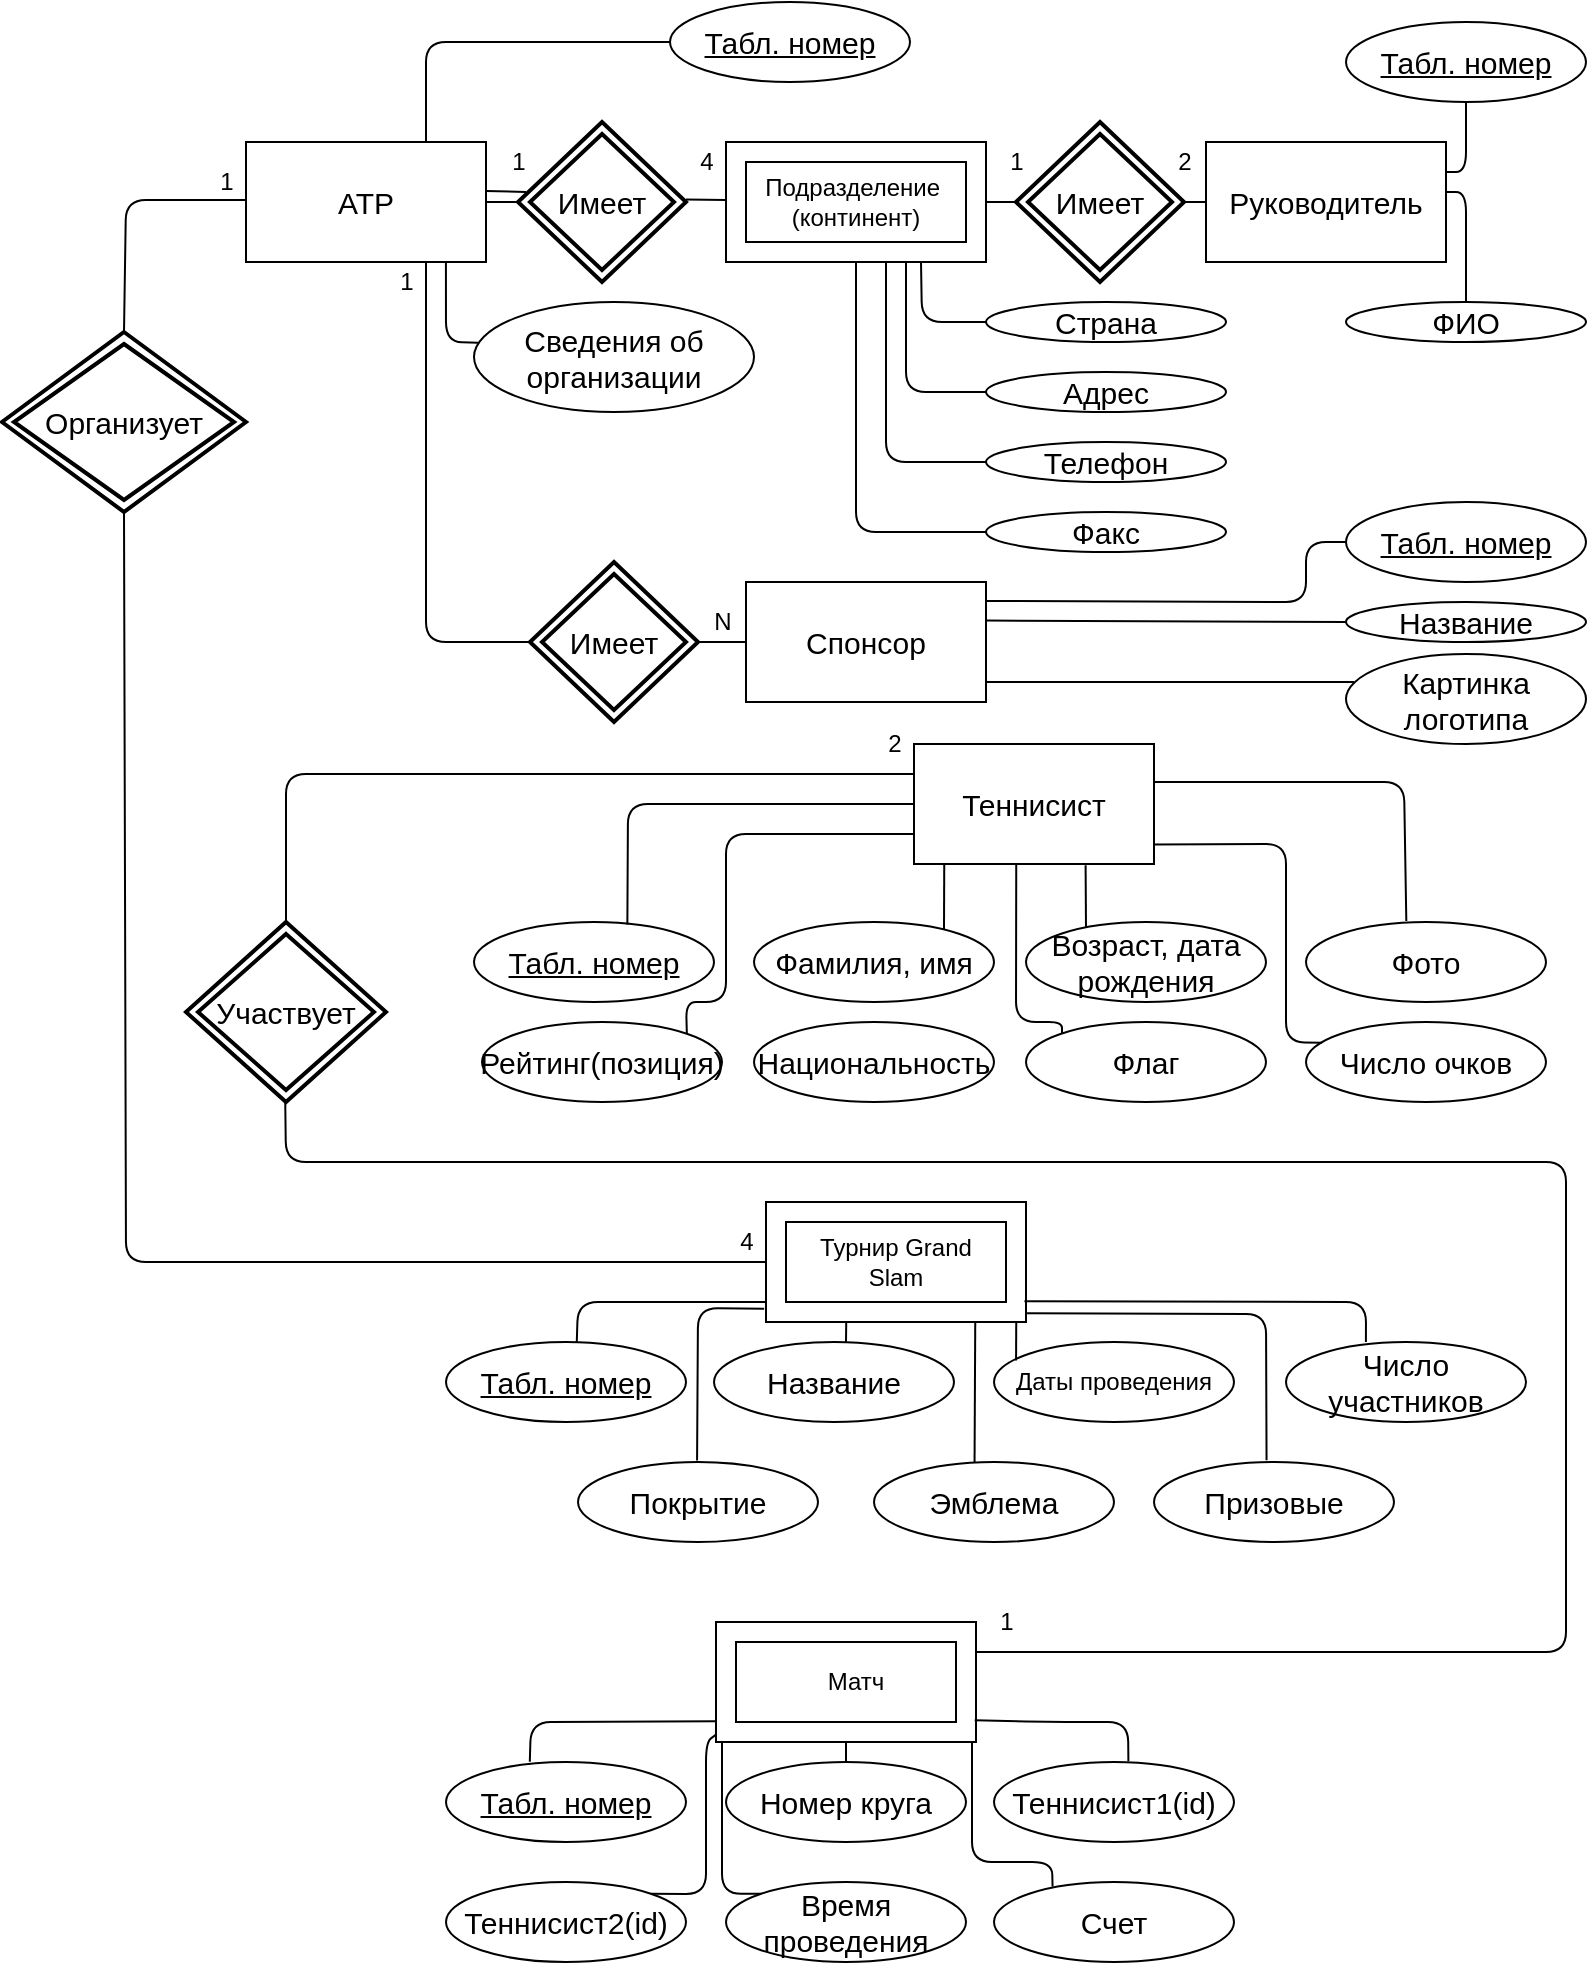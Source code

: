 <mxfile version="12.2.9" type="device" pages="1"><diagram id="1LBpC_O_FMMEeyuFZ_Hg" name="Page-1"><mxGraphModel dx="1224" dy="705" grid="1" gridSize="10" guides="1" tooltips="1" connect="1" arrows="1" fold="1" page="1" pageScale="1" pageWidth="827" pageHeight="1169" math="0" shadow="0"><root><mxCell id="0"/><mxCell id="1" parent="0"/><mxCell id="lArFiz60UNDzHIXNxULh-2" value="&lt;font style=&quot;font-size: 15px&quot;&gt;Организует&lt;/font&gt;" style="shape=rhombus;double=1;strokeWidth=2;fontSize=17;perimeter=rhombusPerimeter;whiteSpace=wrap;html=1;align=center;fontSize=14;" parent="1" vertex="1"><mxGeometry x="18" y="185" width="122" height="90" as="geometry"/></mxCell><mxCell id="lArFiz60UNDzHIXNxULh-5" value="&lt;font style=&quot;font-size: 15px&quot;&gt;&lt;u&gt;Табл. номер&lt;/u&gt;&lt;/font&gt;" style="ellipse;whiteSpace=wrap;html=1;" parent="1" vertex="1"><mxGeometry x="352" y="20" width="120" height="40" as="geometry"/></mxCell><mxCell id="lArFiz60UNDzHIXNxULh-6" value="&lt;font style=&quot;font-size: 15px&quot;&gt;Имеет&lt;/font&gt;" style="shape=rhombus;double=1;strokeWidth=2;fontSize=17;perimeter=rhombusPerimeter;whiteSpace=wrap;html=1;align=center;fontSize=14;" parent="1" vertex="1"><mxGeometry x="276" y="80" width="84" height="80" as="geometry"/></mxCell><mxCell id="lArFiz60UNDzHIXNxULh-7" value="" style="verticalLabelPosition=bottom;verticalAlign=top;html=1;shape=mxgraph.basic.frame;dx=10;" parent="1" vertex="1"><mxGeometry x="380" y="90" width="130" height="60" as="geometry"/></mxCell><mxCell id="lArFiz60UNDzHIXNxULh-8" value="&lt;font style=&quot;font-size: 15px&quot;&gt;ATP&lt;/font&gt;" style="rounded=0;whiteSpace=wrap;html=1;" parent="1" vertex="1"><mxGeometry x="140" y="90" width="120" height="60" as="geometry"/></mxCell><mxCell id="lArFiz60UNDzHIXNxULh-13" value="&lt;span style=&quot;white-space: nowrap&quot;&gt;Подразделение&amp;nbsp;&lt;/span&gt;&lt;br style=&quot;white-space: nowrap&quot;&gt;&lt;span style=&quot;white-space: nowrap&quot;&gt;(континент)&lt;/span&gt;" style="text;html=1;strokeColor=none;fillColor=none;align=center;verticalAlign=middle;whiteSpace=wrap;rounded=0;" parent="1" vertex="1"><mxGeometry x="406" y="110" width="78" height="20" as="geometry"/></mxCell><mxCell id="lArFiz60UNDzHIXNxULh-14" value="&lt;font style=&quot;font-size: 15px&quot;&gt;Имеет&lt;/font&gt;" style="shape=rhombus;double=1;strokeWidth=2;fontSize=17;perimeter=rhombusPerimeter;whiteSpace=wrap;html=1;align=center;fontSize=14;" parent="1" vertex="1"><mxGeometry x="525" y="80" width="84" height="80" as="geometry"/></mxCell><mxCell id="lArFiz60UNDzHIXNxULh-16" value="&lt;font style=&quot;font-size: 15px&quot;&gt;Руководитель&lt;/font&gt;" style="rounded=0;whiteSpace=wrap;html=1;" parent="1" vertex="1"><mxGeometry x="620" y="90" width="120" height="60" as="geometry"/></mxCell><mxCell id="lArFiz60UNDzHIXNxULh-17" value="&lt;font style=&quot;font-size: 15px&quot;&gt;&lt;u&gt;Табл. номер&lt;/u&gt;&lt;/font&gt;" style="ellipse;whiteSpace=wrap;html=1;" parent="1" vertex="1"><mxGeometry x="690" y="30" width="120" height="40" as="geometry"/></mxCell><mxCell id="lArFiz60UNDzHIXNxULh-18" value="&lt;span style=&quot;font-size: 15px&quot;&gt;ФИО&lt;/span&gt;" style="ellipse;whiteSpace=wrap;html=1;" parent="1" vertex="1"><mxGeometry x="690" y="170" width="120" height="20" as="geometry"/></mxCell><mxCell id="lArFiz60UNDzHIXNxULh-19" value="&lt;span style=&quot;font-size: 15px&quot;&gt;Страна&lt;/span&gt;" style="ellipse;whiteSpace=wrap;html=1;" parent="1" vertex="1"><mxGeometry x="510" y="170" width="120" height="20" as="geometry"/></mxCell><mxCell id="lArFiz60UNDzHIXNxULh-20" value="&lt;span style=&quot;font-size: 15px&quot;&gt;Адрес&lt;/span&gt;" style="ellipse;whiteSpace=wrap;html=1;" parent="1" vertex="1"><mxGeometry x="510" y="205" width="120" height="20" as="geometry"/></mxCell><mxCell id="lArFiz60UNDzHIXNxULh-21" value="&lt;span style=&quot;font-size: 15px&quot;&gt;Телефон&lt;/span&gt;" style="ellipse;whiteSpace=wrap;html=1;" parent="1" vertex="1"><mxGeometry x="510" y="240" width="120" height="20" as="geometry"/></mxCell><mxCell id="lArFiz60UNDzHIXNxULh-22" value="&lt;span style=&quot;font-size: 15px&quot;&gt;Факс&lt;/span&gt;" style="ellipse;whiteSpace=wrap;html=1;" parent="1" vertex="1"><mxGeometry x="510" y="275" width="120" height="20" as="geometry"/></mxCell><mxCell id="lArFiz60UNDzHIXNxULh-24" value="&lt;span style=&quot;font-size: 15px&quot;&gt;Сведения об организации&lt;/span&gt;" style="ellipse;whiteSpace=wrap;html=1;" parent="1" vertex="1"><mxGeometry x="254" y="170" width="140" height="55" as="geometry"/></mxCell><mxCell id="lArFiz60UNDzHIXNxULh-25" value="&lt;font style=&quot;font-size: 15px&quot;&gt;Имеет&lt;/font&gt;" style="shape=rhombus;double=1;strokeWidth=2;fontSize=17;perimeter=rhombusPerimeter;whiteSpace=wrap;html=1;align=center;fontSize=14;" parent="1" vertex="1"><mxGeometry x="282" y="300" width="84" height="80" as="geometry"/></mxCell><mxCell id="lArFiz60UNDzHIXNxULh-26" value="&lt;font style=&quot;font-size: 15px&quot;&gt;Спонсор&lt;/font&gt;" style="rounded=0;whiteSpace=wrap;html=1;" parent="1" vertex="1"><mxGeometry x="390" y="310" width="120" height="60" as="geometry"/></mxCell><mxCell id="lArFiz60UNDzHIXNxULh-27" value="&lt;font style=&quot;font-size: 15px&quot;&gt;&lt;u&gt;Табл. номер&lt;/u&gt;&lt;/font&gt;" style="ellipse;whiteSpace=wrap;html=1;" parent="1" vertex="1"><mxGeometry x="690" y="270" width="120" height="40" as="geometry"/></mxCell><mxCell id="lArFiz60UNDzHIXNxULh-28" value="&lt;span style=&quot;font-size: 15px&quot;&gt;Название&lt;/span&gt;" style="ellipse;whiteSpace=wrap;html=1;" parent="1" vertex="1"><mxGeometry x="690" y="320" width="120" height="20" as="geometry"/></mxCell><mxCell id="lArFiz60UNDzHIXNxULh-29" value="&lt;span style=&quot;font-size: 15px&quot;&gt;Картинка логотипа&lt;/span&gt;" style="ellipse;whiteSpace=wrap;html=1;" parent="1" vertex="1"><mxGeometry x="690" y="346" width="120" height="45" as="geometry"/></mxCell><mxCell id="lArFiz60UNDzHIXNxULh-30" value="" style="endArrow=none;html=1;exitX=1;exitY=0.5;exitDx=0;exitDy=0;entryX=0;entryY=0.5;entryDx=0;entryDy=0;" parent="1" source="lArFiz60UNDzHIXNxULh-8" target="lArFiz60UNDzHIXNxULh-6" edge="1"><mxGeometry width="50" height="50" relative="1" as="geometry"><mxPoint x="150" y="218.8" as="sourcePoint"/><mxPoint x="272.24" y="371.3" as="targetPoint"/></mxGeometry></mxCell><mxCell id="lArFiz60UNDzHIXNxULh-31" value="" style="endArrow=none;html=1;" parent="1" edge="1"><mxGeometry width="50" height="50" relative="1" as="geometry"><mxPoint x="260" y="114.5" as="sourcePoint"/><mxPoint x="280" y="115" as="targetPoint"/></mxGeometry></mxCell><mxCell id="lArFiz60UNDzHIXNxULh-32" value="" style="endArrow=none;html=1;exitX=1;exitY=0.905;exitDx=0;exitDy=0;exitPerimeter=0;" parent="1" edge="1"><mxGeometry width="50" height="50" relative="1" as="geometry"><mxPoint x="360" y="118.8" as="sourcePoint"/><mxPoint x="380" y="119" as="targetPoint"/></mxGeometry></mxCell><mxCell id="lArFiz60UNDzHIXNxULh-36" value="" style="endArrow=none;html=1;exitX=1;exitY=0.5;exitDx=0;exitDy=0;exitPerimeter=0;entryX=0;entryY=0.5;entryDx=0;entryDy=0;" parent="1" source="lArFiz60UNDzHIXNxULh-7" target="lArFiz60UNDzHIXNxULh-14" edge="1"><mxGeometry width="50" height="50" relative="1" as="geometry"><mxPoint x="400" y="158.8" as="sourcePoint"/><mxPoint x="420" y="159" as="targetPoint"/></mxGeometry></mxCell><mxCell id="lArFiz60UNDzHIXNxULh-37" value="" style="endArrow=none;html=1;exitX=1;exitY=0.5;exitDx=0;exitDy=0;entryX=0;entryY=0.5;entryDx=0;entryDy=0;" parent="1" source="lArFiz60UNDzHIXNxULh-14" target="lArFiz60UNDzHIXNxULh-16" edge="1"><mxGeometry width="50" height="50" relative="1" as="geometry"><mxPoint x="410" y="168.8" as="sourcePoint"/><mxPoint x="430" y="169" as="targetPoint"/></mxGeometry></mxCell><mxCell id="lArFiz60UNDzHIXNxULh-38" value="" style="endArrow=none;html=1;entryX=0.5;entryY=1;entryDx=0;entryDy=0;exitX=1;exitY=0.25;exitDx=0;exitDy=0;" parent="1" source="lArFiz60UNDzHIXNxULh-16" target="lArFiz60UNDzHIXNxULh-17" edge="1"><mxGeometry width="50" height="50" relative="1" as="geometry"><mxPoint x="748" y="100" as="sourcePoint"/><mxPoint x="710" y="80" as="targetPoint"/><Array as="points"><mxPoint x="750" y="105"/></Array></mxGeometry></mxCell><mxCell id="lArFiz60UNDzHIXNxULh-41" value="" style="endArrow=none;html=1;entryX=0.5;entryY=0;entryDx=0;entryDy=0;exitX=1;exitY=0.25;exitDx=0;exitDy=0;" parent="1" target="lArFiz60UNDzHIXNxULh-18" edge="1"><mxGeometry width="50" height="50" relative="1" as="geometry"><mxPoint x="740" y="115" as="sourcePoint"/><mxPoint x="750" y="80" as="targetPoint"/><Array as="points"><mxPoint x="750" y="115"/></Array></mxGeometry></mxCell><mxCell id="lArFiz60UNDzHIXNxULh-42" value="" style="endArrow=none;html=1;exitX=0;exitY=0;exitDx=97.5;exitDy=60;entryX=0;entryY=0.5;entryDx=0;entryDy=0;exitPerimeter=0;" parent="1" source="lArFiz60UNDzHIXNxULh-7" target="lArFiz60UNDzHIXNxULh-19" edge="1"><mxGeometry width="50" height="50" relative="1" as="geometry"><mxPoint x="619" y="130" as="sourcePoint"/><mxPoint x="630" y="130" as="targetPoint"/><Array as="points"><mxPoint x="478" y="180"/></Array></mxGeometry></mxCell><mxCell id="lArFiz60UNDzHIXNxULh-43" value="" style="endArrow=none;html=1;entryX=0;entryY=0.5;entryDx=0;entryDy=0;" parent="1" target="lArFiz60UNDzHIXNxULh-20" edge="1"><mxGeometry width="50" height="50" relative="1" as="geometry"><mxPoint x="470" y="150" as="sourcePoint"/><mxPoint x="520" y="190" as="targetPoint"/><Array as="points"><mxPoint x="470" y="215"/></Array></mxGeometry></mxCell><mxCell id="lArFiz60UNDzHIXNxULh-44" value="" style="endArrow=none;html=1;entryX=0;entryY=0.5;entryDx=0;entryDy=0;" parent="1" target="lArFiz60UNDzHIXNxULh-21" edge="1"><mxGeometry width="50" height="50" relative="1" as="geometry"><mxPoint x="460" y="150" as="sourcePoint"/><mxPoint x="500.0" y="215" as="targetPoint"/><Array as="points"><mxPoint x="460" y="250"/></Array></mxGeometry></mxCell><mxCell id="lArFiz60UNDzHIXNxULh-45" value="" style="endArrow=none;html=1;entryX=0;entryY=0.5;entryDx=0;entryDy=0;exitX=0.5;exitY=1;exitDx=0;exitDy=0;exitPerimeter=0;" parent="1" source="lArFiz60UNDzHIXNxULh-7" target="lArFiz60UNDzHIXNxULh-22" edge="1"><mxGeometry width="50" height="50" relative="1" as="geometry"><mxPoint x="434" y="150" as="sourcePoint"/><mxPoint x="484.0" y="250" as="targetPoint"/><Array as="points"><mxPoint x="445" y="285"/></Array></mxGeometry></mxCell><mxCell id="lArFiz60UNDzHIXNxULh-46" value="" style="endArrow=none;html=1;entryX=0.014;entryY=0.37;entryDx=0;entryDy=0;entryPerimeter=0;exitX=0.833;exitY=1;exitDx=0;exitDy=0;exitPerimeter=0;" parent="1" source="lArFiz60UNDzHIXNxULh-8" target="lArFiz60UNDzHIXNxULh-24" edge="1"><mxGeometry width="50" height="50" relative="1" as="geometry"><mxPoint x="250" y="160" as="sourcePoint"/><mxPoint x="259" y="190" as="targetPoint"/><Array as="points"><mxPoint x="240" y="190"/></Array></mxGeometry></mxCell><mxCell id="lArFiz60UNDzHIXNxULh-48" value="" style="endArrow=none;html=1;exitX=0.75;exitY=1;exitDx=0;exitDy=0;entryX=0;entryY=0.5;entryDx=0;entryDy=0;" parent="1" source="lArFiz60UNDzHIXNxULh-8" target="lArFiz60UNDzHIXNxULh-25" edge="1"><mxGeometry width="50" height="50" relative="1" as="geometry"><mxPoint x="370.0" y="128.8" as="sourcePoint"/><mxPoint x="390.0" y="129" as="targetPoint"/><Array as="points"><mxPoint x="230" y="340"/></Array></mxGeometry></mxCell><mxCell id="lArFiz60UNDzHIXNxULh-49" value="" style="endArrow=none;html=1;entryX=0;entryY=0.5;entryDx=0;entryDy=0;exitX=1;exitY=0.5;exitDx=0;exitDy=0;" parent="1" source="lArFiz60UNDzHIXNxULh-25" target="lArFiz60UNDzHIXNxULh-26" edge="1"><mxGeometry width="50" height="50" relative="1" as="geometry"><mxPoint x="342" y="285" as="sourcePoint"/><mxPoint x="352" y="250" as="targetPoint"/><Array as="points"><mxPoint x="380" y="340"/></Array></mxGeometry></mxCell><mxCell id="lArFiz60UNDzHIXNxULh-50" value="" style="endArrow=none;html=1;exitX=1;exitY=0.5;exitDx=0;exitDy=0;entryX=0;entryY=0.5;entryDx=0;entryDy=0;" parent="1" target="lArFiz60UNDzHIXNxULh-27" edge="1"><mxGeometry width="50" height="50" relative="1" as="geometry"><mxPoint x="510" y="319.5" as="sourcePoint"/><mxPoint x="521" y="319.5" as="targetPoint"/><Array as="points"><mxPoint x="670" y="320"/><mxPoint x="670" y="290"/></Array></mxGeometry></mxCell><mxCell id="lArFiz60UNDzHIXNxULh-51" value="" style="endArrow=none;html=1;exitX=1;exitY=0.905;exitDx=0;exitDy=0;exitPerimeter=0;entryX=0;entryY=0.5;entryDx=0;entryDy=0;" parent="1" target="lArFiz60UNDzHIXNxULh-28" edge="1"><mxGeometry width="50" height="50" relative="1" as="geometry"><mxPoint x="510" y="329.3" as="sourcePoint"/><mxPoint x="530" y="329.5" as="targetPoint"/></mxGeometry></mxCell><mxCell id="lArFiz60UNDzHIXNxULh-52" value="" style="endArrow=none;html=1;" parent="1" edge="1"><mxGeometry width="50" height="50" relative="1" as="geometry"><mxPoint x="510" y="360" as="sourcePoint"/><mxPoint x="694" y="360" as="targetPoint"/><Array as="points"/></mxGeometry></mxCell><mxCell id="lArFiz60UNDzHIXNxULh-53" value="" style="endArrow=none;html=1;entryX=0;entryY=0.5;entryDx=0;entryDy=0;exitX=0.75;exitY=0;exitDx=0;exitDy=0;" parent="1" source="lArFiz60UNDzHIXNxULh-8" target="lArFiz60UNDzHIXNxULh-5" edge="1"><mxGeometry width="50" height="50" relative="1" as="geometry"><mxPoint x="230" y="40" as="sourcePoint"/><mxPoint x="390" y="129" as="targetPoint"/><Array as="points"><mxPoint x="230" y="40"/></Array></mxGeometry></mxCell><mxCell id="lArFiz60UNDzHIXNxULh-55" value="&lt;font style=&quot;font-size: 15px&quot;&gt;Теннисист&lt;/font&gt;" style="rounded=0;whiteSpace=wrap;html=1;" parent="1" vertex="1"><mxGeometry x="474" y="391" width="120" height="60" as="geometry"/></mxCell><mxCell id="lArFiz60UNDzHIXNxULh-56" value="&lt;font style=&quot;font-size: 15px&quot;&gt;&lt;u&gt;Табл. номер&lt;/u&gt;&lt;/font&gt;" style="ellipse;whiteSpace=wrap;html=1;" parent="1" vertex="1"><mxGeometry x="254" y="480" width="120" height="40" as="geometry"/></mxCell><mxCell id="lArFiz60UNDzHIXNxULh-60" value="&lt;span style=&quot;font-size: 15px&quot;&gt;Рейтинг(позиция)&lt;/span&gt;" style="ellipse;whiteSpace=wrap;html=1;" parent="1" vertex="1"><mxGeometry x="258" y="530" width="120" height="40" as="geometry"/></mxCell><mxCell id="lArFiz60UNDzHIXNxULh-61" value="&lt;span style=&quot;font-size: 15px&quot;&gt;Национальность&lt;/span&gt;" style="ellipse;whiteSpace=wrap;html=1;" parent="1" vertex="1"><mxGeometry x="394" y="530" width="120" height="40" as="geometry"/></mxCell><mxCell id="lArFiz60UNDzHIXNxULh-62" value="&lt;span style=&quot;font-size: 15px&quot;&gt;Флаг&lt;/span&gt;" style="ellipse;whiteSpace=wrap;html=1;" parent="1" vertex="1"><mxGeometry x="530" y="530" width="120" height="40" as="geometry"/></mxCell><mxCell id="lArFiz60UNDzHIXNxULh-63" value="&lt;span style=&quot;font-size: 15px&quot;&gt;Число очков&lt;/span&gt;" style="ellipse;whiteSpace=wrap;html=1;" parent="1" vertex="1"><mxGeometry x="670" y="530" width="120" height="40" as="geometry"/></mxCell><mxCell id="lArFiz60UNDzHIXNxULh-64" value="&lt;span style=&quot;font-size: 15px&quot;&gt;Фамилия, имя&lt;/span&gt;" style="ellipse;whiteSpace=wrap;html=1;" parent="1" vertex="1"><mxGeometry x="394" y="480" width="120" height="40" as="geometry"/></mxCell><mxCell id="lArFiz60UNDzHIXNxULh-65" value="&lt;span style=&quot;font-size: 15px&quot;&gt;Возраст, дата рождения&lt;/span&gt;" style="ellipse;whiteSpace=wrap;html=1;" parent="1" vertex="1"><mxGeometry x="530" y="480" width="120" height="40" as="geometry"/></mxCell><mxCell id="lArFiz60UNDzHIXNxULh-66" value="&lt;span style=&quot;font-size: 15px&quot;&gt;Фото&lt;/span&gt;" style="ellipse;whiteSpace=wrap;html=1;" parent="1" vertex="1"><mxGeometry x="670" y="480" width="120" height="40" as="geometry"/></mxCell><mxCell id="lArFiz60UNDzHIXNxULh-68" value="" style="endArrow=none;html=1;exitX=0;exitY=0.5;exitDx=0;exitDy=0;entryX=0.639;entryY=0.031;entryDx=0;entryDy=0;entryPerimeter=0;" parent="1" source="lArFiz60UNDzHIXNxULh-55" target="lArFiz60UNDzHIXNxULh-56" edge="1"><mxGeometry width="50" height="50" relative="1" as="geometry"><mxPoint x="450" y="390" as="sourcePoint"/><mxPoint x="400" y="350" as="targetPoint"/><Array as="points"><mxPoint x="331" y="421"/></Array></mxGeometry></mxCell><mxCell id="lArFiz60UNDzHIXNxULh-69" value="" style="endArrow=none;html=1;entryX=1;entryY=0;entryDx=0;entryDy=0;exitX=0;exitY=0.75;exitDx=0;exitDy=0;" parent="1" source="lArFiz60UNDzHIXNxULh-55" target="lArFiz60UNDzHIXNxULh-60" edge="1"><mxGeometry width="50" height="50" relative="1" as="geometry"><mxPoint x="460" y="420" as="sourcePoint"/><mxPoint x="360" y="529" as="targetPoint"/><Array as="points"><mxPoint x="380" y="436"/><mxPoint x="380" y="520"/><mxPoint x="360" y="520"/></Array></mxGeometry></mxCell><mxCell id="lArFiz60UNDzHIXNxULh-70" value="" style="endArrow=none;html=1;exitX=0.126;exitY=1.009;exitDx=0;exitDy=0;exitPerimeter=0;" parent="1" source="lArFiz60UNDzHIXNxULh-55" edge="1"><mxGeometry width="50" height="50" relative="1" as="geometry"><mxPoint x="510" y="460" as="sourcePoint"/><mxPoint x="489" y="484" as="targetPoint"/><Array as="points"/></mxGeometry></mxCell><mxCell id="lArFiz60UNDzHIXNxULh-71" value="" style="endArrow=none;html=1;exitX=0.715;exitY=1.01;exitDx=0;exitDy=0;exitPerimeter=0;" parent="1" source="lArFiz60UNDzHIXNxULh-55" edge="1"><mxGeometry width="50" height="50" relative="1" as="geometry"><mxPoint x="530" y="470" as="sourcePoint"/><mxPoint x="560" y="482.5" as="targetPoint"/><Array as="points"/></mxGeometry></mxCell><mxCell id="lArFiz60UNDzHIXNxULh-72" value="" style="endArrow=none;html=1;exitX=0.997;exitY=0.317;exitDx=0;exitDy=0;exitPerimeter=0;entryX=0.418;entryY=-0.012;entryDx=0;entryDy=0;entryPerimeter=0;" parent="1" source="lArFiz60UNDzHIXNxULh-55" target="lArFiz60UNDzHIXNxULh-66" edge="1"><mxGeometry width="50" height="50" relative="1" as="geometry"><mxPoint x="608.8" y="411.1" as="sourcePoint"/><mxPoint x="760" y="460" as="targetPoint"/><Array as="points"><mxPoint x="719" y="410"/></Array></mxGeometry></mxCell><mxCell id="lArFiz60UNDzHIXNxULh-73" value="" style="endArrow=none;html=1;exitX=0.126;exitY=1.009;exitDx=0;exitDy=0;exitPerimeter=0;" parent="1" edge="1"><mxGeometry width="50" height="50" relative="1" as="geometry"><mxPoint x="525.12" y="451.04" as="sourcePoint"/><mxPoint x="548" y="536" as="targetPoint"/><Array as="points"><mxPoint x="525" y="530"/><mxPoint x="548" y="530"/></Array></mxGeometry></mxCell><mxCell id="lArFiz60UNDzHIXNxULh-74" value="" style="endArrow=none;html=1;exitX=0.997;exitY=0.837;exitDx=0;exitDy=0;exitPerimeter=0;entryX=0.067;entryY=0.26;entryDx=0;entryDy=0;entryPerimeter=0;" parent="1" source="lArFiz60UNDzHIXNxULh-55" target="lArFiz60UNDzHIXNxULh-63" edge="1"><mxGeometry width="50" height="50" relative="1" as="geometry"><mxPoint x="609.8" y="435.6" as="sourcePoint"/><mxPoint x="610" y="466.5" as="targetPoint"/><Array as="points"><mxPoint x="660" y="441"/><mxPoint x="660" y="540"/></Array></mxGeometry></mxCell><mxCell id="lArFiz60UNDzHIXNxULh-75" value="" style="endArrow=none;html=1;entryX=0;entryY=0.5;entryDx=0;entryDy=0;exitX=0.5;exitY=0;exitDx=0;exitDy=0;" parent="1" source="lArFiz60UNDzHIXNxULh-2" edge="1"><mxGeometry width="50" height="50" relative="1" as="geometry"><mxPoint x="116" y="119" as="sourcePoint"/><mxPoint x="140" y="119" as="targetPoint"/><Array as="points"><mxPoint x="80" y="119"/></Array></mxGeometry></mxCell><mxCell id="lArFiz60UNDzHIXNxULh-76" value="" style="verticalLabelPosition=bottom;verticalAlign=top;html=1;shape=mxgraph.basic.frame;dx=10;" parent="1" vertex="1"><mxGeometry x="400" y="620" width="130" height="60" as="geometry"/></mxCell><mxCell id="lArFiz60UNDzHIXNxULh-77" value="Турнир Grand Slam" style="text;html=1;strokeColor=none;fillColor=none;align=center;verticalAlign=middle;whiteSpace=wrap;rounded=0;" parent="1" vertex="1"><mxGeometry x="420" y="640" width="90" height="20" as="geometry"/></mxCell><mxCell id="lArFiz60UNDzHIXNxULh-79" value="" style="endArrow=none;html=1;exitX=0.75;exitY=1;exitDx=0;exitDy=0;entryX=0;entryY=0.5;entryDx=0;entryDy=0;entryPerimeter=0;" parent="1" target="lArFiz60UNDzHIXNxULh-76" edge="1"><mxGeometry width="50" height="50" relative="1" as="geometry"><mxPoint x="79" y="275" as="sourcePoint"/><mxPoint x="131" y="465" as="targetPoint"/><Array as="points"><mxPoint x="80" y="650"/></Array></mxGeometry></mxCell><mxCell id="lArFiz60UNDzHIXNxULh-80" value="&lt;font style=&quot;font-size: 15px&quot;&gt;&lt;u&gt;Табл. номер&lt;/u&gt;&lt;/font&gt;" style="ellipse;whiteSpace=wrap;html=1;" parent="1" vertex="1"><mxGeometry x="240" y="690" width="120" height="40" as="geometry"/></mxCell><mxCell id="lArFiz60UNDzHIXNxULh-81" value="&lt;span style=&quot;font-size: 15px&quot;&gt;Название&lt;/span&gt;" style="ellipse;whiteSpace=wrap;html=1;" parent="1" vertex="1"><mxGeometry x="374" y="690" width="120" height="40" as="geometry"/></mxCell><mxCell id="lArFiz60UNDzHIXNxULh-82" value="Даты проведения" style="ellipse;whiteSpace=wrap;html=1;" parent="1" vertex="1"><mxGeometry x="514" y="690" width="120" height="40" as="geometry"/></mxCell><mxCell id="lArFiz60UNDzHIXNxULh-83" value="&lt;span style=&quot;font-size: 15px&quot;&gt;Число участников&lt;/span&gt;" style="ellipse;whiteSpace=wrap;html=1;" parent="1" vertex="1"><mxGeometry x="660" y="690" width="120" height="40" as="geometry"/></mxCell><mxCell id="lArFiz60UNDzHIXNxULh-84" value="&lt;span style=&quot;font-size: 15px&quot;&gt;Покрытие&lt;/span&gt;" style="ellipse;whiteSpace=wrap;html=1;" parent="1" vertex="1"><mxGeometry x="306" y="750" width="120" height="40" as="geometry"/></mxCell><mxCell id="lArFiz60UNDzHIXNxULh-85" value="&lt;span style=&quot;font-size: 15px&quot;&gt;Эмблема&lt;/span&gt;" style="ellipse;whiteSpace=wrap;html=1;" parent="1" vertex="1"><mxGeometry x="454" y="750" width="120" height="40" as="geometry"/></mxCell><mxCell id="lArFiz60UNDzHIXNxULh-86" value="&lt;span style=&quot;font-size: 15px&quot;&gt;Призовые&lt;/span&gt;" style="ellipse;whiteSpace=wrap;html=1;" parent="1" vertex="1"><mxGeometry x="594" y="750" width="120" height="40" as="geometry"/></mxCell><mxCell id="UyqXkLStXSNzyncHAWqq-1" value="" style="verticalLabelPosition=bottom;verticalAlign=top;html=1;shape=mxgraph.basic.frame;dx=10;" vertex="1" parent="1"><mxGeometry x="375" y="830" width="130" height="60" as="geometry"/></mxCell><mxCell id="UyqXkLStXSNzyncHAWqq-3" value="Матч" style="text;html=1;strokeColor=none;fillColor=none;align=center;verticalAlign=middle;whiteSpace=wrap;rounded=0;" vertex="1" parent="1"><mxGeometry x="425" y="850" width="40" height="20" as="geometry"/></mxCell><mxCell id="UyqXkLStXSNzyncHAWqq-4" value="&lt;font style=&quot;font-size: 15px&quot;&gt;&lt;u&gt;Табл. номер&lt;/u&gt;&lt;/font&gt;" style="ellipse;whiteSpace=wrap;html=1;" vertex="1" parent="1"><mxGeometry x="240" y="900" width="120" height="40" as="geometry"/></mxCell><mxCell id="UyqXkLStXSNzyncHAWqq-5" value="&lt;span style=&quot;font-size: 15px&quot;&gt;Номер круга&lt;/span&gt;" style="ellipse;whiteSpace=wrap;html=1;" vertex="1" parent="1"><mxGeometry x="380" y="900" width="120" height="40" as="geometry"/></mxCell><mxCell id="UyqXkLStXSNzyncHAWqq-6" value="&lt;span style=&quot;font-size: 15px&quot;&gt;Теннисист1(id)&lt;/span&gt;" style="ellipse;whiteSpace=wrap;html=1;" vertex="1" parent="1"><mxGeometry x="514" y="900" width="120" height="40" as="geometry"/></mxCell><mxCell id="UyqXkLStXSNzyncHAWqq-7" value="&lt;span style=&quot;font-size: 15px&quot;&gt;Теннисист2(id)&lt;/span&gt;" style="ellipse;whiteSpace=wrap;html=1;" vertex="1" parent="1"><mxGeometry x="240" y="960" width="120" height="40" as="geometry"/></mxCell><mxCell id="UyqXkLStXSNzyncHAWqq-8" value="&lt;span style=&quot;font-size: 15px&quot;&gt;Время проведения&lt;/span&gt;" style="ellipse;whiteSpace=wrap;html=1;" vertex="1" parent="1"><mxGeometry x="380" y="960" width="120" height="40" as="geometry"/></mxCell><mxCell id="UyqXkLStXSNzyncHAWqq-9" value="&lt;span style=&quot;font-size: 15px&quot;&gt;Счет&lt;/span&gt;" style="ellipse;whiteSpace=wrap;html=1;" vertex="1" parent="1"><mxGeometry x="514" y="960" width="120" height="40" as="geometry"/></mxCell><mxCell id="UyqXkLStXSNzyncHAWqq-10" value="" style="endArrow=none;html=1;entryX=0.545;entryY=-0.004;entryDx=0;entryDy=0;entryPerimeter=0;" edge="1" parent="1" target="lArFiz60UNDzHIXNxULh-80"><mxGeometry width="50" height="50" relative="1" as="geometry"><mxPoint x="400" y="670" as="sourcePoint"/><mxPoint x="305.5" y="692.5" as="targetPoint"/><Array as="points"><mxPoint x="306" y="670"/></Array></mxGeometry></mxCell><mxCell id="UyqXkLStXSNzyncHAWqq-11" value="" style="endArrow=none;html=1;exitX=0.126;exitY=1.009;exitDx=0;exitDy=0;exitPerimeter=0;" edge="1" parent="1"><mxGeometry width="50" height="50" relative="1" as="geometry"><mxPoint x="440.12" y="680.04" as="sourcePoint"/><mxPoint x="440" y="690" as="targetPoint"/><Array as="points"/></mxGeometry></mxCell><mxCell id="UyqXkLStXSNzyncHAWqq-12" value="" style="endArrow=none;html=1;exitX=0.126;exitY=1.009;exitDx=0;exitDy=0;exitPerimeter=0;entryX=0.092;entryY=0.232;entryDx=0;entryDy=0;entryPerimeter=0;" edge="1" parent="1" target="lArFiz60UNDzHIXNxULh-82"><mxGeometry width="50" height="50" relative="1" as="geometry"><mxPoint x="525.12" y="680.04" as="sourcePoint"/><mxPoint x="525" y="690" as="targetPoint"/><Array as="points"/></mxGeometry></mxCell><mxCell id="UyqXkLStXSNzyncHAWqq-13" value="" style="endArrow=none;html=1;entryX=0.333;entryY=0;entryDx=0;entryDy=0;entryPerimeter=0;exitX=0.994;exitY=0.827;exitDx=0;exitDy=0;exitPerimeter=0;" edge="1" parent="1" source="lArFiz60UNDzHIXNxULh-76" target="lArFiz60UNDzHIXNxULh-83"><mxGeometry width="50" height="50" relative="1" as="geometry"><mxPoint x="560" y="620" as="sourcePoint"/><mxPoint x="569.9" y="669.84" as="targetPoint"/><Array as="points"><mxPoint x="700" y="670"/></Array></mxGeometry></mxCell><mxCell id="UyqXkLStXSNzyncHAWqq-14" value="" style="endArrow=none;html=1;exitX=-0.007;exitY=0.89;exitDx=0;exitDy=0;exitPerimeter=0;entryX=0.092;entryY=0.232;entryDx=0;entryDy=0;entryPerimeter=0;" edge="1" parent="1" source="lArFiz60UNDzHIXNxULh-76"><mxGeometry width="50" height="50" relative="1" as="geometry"><mxPoint x="365.62" y="730.04" as="sourcePoint"/><mxPoint x="365.54" y="749.28" as="targetPoint"/><Array as="points"><mxPoint x="366" y="673"/></Array></mxGeometry></mxCell><mxCell id="UyqXkLStXSNzyncHAWqq-15" value="" style="endArrow=none;html=1;exitX=0.126;exitY=1.009;exitDx=0;exitDy=0;exitPerimeter=0;entryX=0.419;entryY=0;entryDx=0;entryDy=0;entryPerimeter=0;" edge="1" parent="1" target="lArFiz60UNDzHIXNxULh-85"><mxGeometry width="50" height="50" relative="1" as="geometry"><mxPoint x="504.62" y="680.54" as="sourcePoint"/><mxPoint x="504.54" y="699.78" as="targetPoint"/><Array as="points"/></mxGeometry></mxCell><mxCell id="UyqXkLStXSNzyncHAWqq-16" value="" style="endArrow=none;html=1;exitX=1.004;exitY=0.928;exitDx=0;exitDy=0;exitPerimeter=0;entryX=0.469;entryY=-0.022;entryDx=0;entryDy=0;entryPerimeter=0;" edge="1" parent="1" source="lArFiz60UNDzHIXNxULh-76" target="lArFiz60UNDzHIXNxULh-86"><mxGeometry width="50" height="50" relative="1" as="geometry"><mxPoint x="540" y="680" as="sourcePoint"/><mxPoint x="670" y="740" as="targetPoint"/><Array as="points"><mxPoint x="650" y="676"/></Array></mxGeometry></mxCell><mxCell id="UyqXkLStXSNzyncHAWqq-17" value="" style="endArrow=none;html=1;entryX=0.545;entryY=-0.004;entryDx=0;entryDy=0;entryPerimeter=0;exitX=0.003;exitY=0.828;exitDx=0;exitDy=0;exitPerimeter=0;" edge="1" parent="1" source="UyqXkLStXSNzyncHAWqq-1"><mxGeometry width="50" height="50" relative="1" as="geometry"><mxPoint x="370" y="870" as="sourcePoint"/><mxPoint x="281.9" y="899.84" as="targetPoint"/><Array as="points"><mxPoint x="282.5" y="880"/></Array></mxGeometry></mxCell><mxCell id="UyqXkLStXSNzyncHAWqq-18" value="" style="endArrow=none;html=1;entryX=0.5;entryY=0;entryDx=0;entryDy=0;exitX=0.5;exitY=1;exitDx=0;exitDy=0;exitPerimeter=0;" edge="1" parent="1" source="UyqXkLStXSNzyncHAWqq-1" target="UyqXkLStXSNzyncHAWqq-5"><mxGeometry width="50" height="50" relative="1" as="geometry"><mxPoint x="460" y="891" as="sourcePoint"/><mxPoint x="460" y="891" as="targetPoint"/><Array as="points"/></mxGeometry></mxCell><mxCell id="UyqXkLStXSNzyncHAWqq-20" value="" style="endArrow=none;html=1;exitX=0.995;exitY=0.819;exitDx=0;exitDy=0;exitPerimeter=0;entryX=0.56;entryY=-0.01;entryDx=0;entryDy=0;entryPerimeter=0;" edge="1" parent="1" source="UyqXkLStXSNzyncHAWqq-1" target="UyqXkLStXSNzyncHAWqq-6"><mxGeometry width="50" height="50" relative="1" as="geometry"><mxPoint x="540" y="850" as="sourcePoint"/><mxPoint x="600" y="890" as="targetPoint"/><Array as="points"><mxPoint x="540" y="880"/><mxPoint x="581" y="880"/></Array></mxGeometry></mxCell><mxCell id="UyqXkLStXSNzyncHAWqq-21" value="" style="endArrow=none;html=1;entryX=1;entryY=0;entryDx=0;entryDy=0;exitX=0;exitY=0.939;exitDx=0;exitDy=0;exitPerimeter=0;" edge="1" parent="1" source="UyqXkLStXSNzyncHAWqq-1" target="UyqXkLStXSNzyncHAWqq-7"><mxGeometry width="50" height="50" relative="1" as="geometry"><mxPoint x="370" y="890" as="sourcePoint"/><mxPoint x="380" y="900" as="targetPoint"/><Array as="points"><mxPoint x="370" y="890"/><mxPoint x="370" y="930"/><mxPoint x="370" y="966"/></Array></mxGeometry></mxCell><mxCell id="UyqXkLStXSNzyncHAWqq-22" value="" style="endArrow=none;html=1;exitX=0.5;exitY=1;exitDx=0;exitDy=0;exitPerimeter=0;entryX=0;entryY=0;entryDx=0;entryDy=0;" edge="1" parent="1" target="UyqXkLStXSNzyncHAWqq-8"><mxGeometry width="50" height="50" relative="1" as="geometry"><mxPoint x="378" y="890" as="sourcePoint"/><mxPoint x="390" y="950" as="targetPoint"/><Array as="points"><mxPoint x="378" y="966"/></Array></mxGeometry></mxCell><mxCell id="UyqXkLStXSNzyncHAWqq-23" value="" style="endArrow=none;html=1;exitX=0.5;exitY=1;exitDx=0;exitDy=0;exitPerimeter=0;entryX=0.244;entryY=0.058;entryDx=0;entryDy=0;entryPerimeter=0;" edge="1" parent="1" target="UyqXkLStXSNzyncHAWqq-9"><mxGeometry width="50" height="50" relative="1" as="geometry"><mxPoint x="503" y="890" as="sourcePoint"/><mxPoint x="550" y="950" as="targetPoint"/><Array as="points"><mxPoint x="503" y="950"/><mxPoint x="543" y="950"/></Array></mxGeometry></mxCell><mxCell id="UyqXkLStXSNzyncHAWqq-24" value="&lt;font style=&quot;font-size: 15px&quot;&gt;Участвует&lt;/font&gt;" style="shape=rhombus;double=1;strokeWidth=2;fontSize=17;perimeter=rhombusPerimeter;whiteSpace=wrap;html=1;align=center;fontSize=14;" vertex="1" parent="1"><mxGeometry x="110" y="480" width="100" height="90" as="geometry"/></mxCell><mxCell id="UyqXkLStXSNzyncHAWqq-25" value="" style="endArrow=none;html=1;exitX=0;exitY=0.25;exitDx=0;exitDy=0;entryX=0.5;entryY=0;entryDx=0;entryDy=0;" edge="1" parent="1" source="lArFiz60UNDzHIXNxULh-55" target="UyqXkLStXSNzyncHAWqq-24"><mxGeometry width="50" height="50" relative="1" as="geometry"><mxPoint x="569.8" y="461.6" as="sourcePoint"/><mxPoint x="180" y="406" as="targetPoint"/><Array as="points"><mxPoint x="160" y="406"/></Array></mxGeometry></mxCell><mxCell id="UyqXkLStXSNzyncHAWqq-26" value="" style="endArrow=none;html=1;exitX=0.126;exitY=1.009;exitDx=0;exitDy=0;exitPerimeter=0;entryX=0;entryY=0;entryDx=130;entryDy=15;entryPerimeter=0;" edge="1" parent="1" target="UyqXkLStXSNzyncHAWqq-1"><mxGeometry width="50" height="50" relative="1" as="geometry"><mxPoint x="159.62" y="570.04" as="sourcePoint"/><mxPoint x="760" y="840" as="targetPoint"/><Array as="points"><mxPoint x="160" y="600"/><mxPoint x="800" y="600"/><mxPoint x="800" y="845"/></Array></mxGeometry></mxCell><mxCell id="UyqXkLStXSNzyncHAWqq-28" value="1" style="text;html=1;align=center;verticalAlign=middle;resizable=0;points=[];;autosize=1;" vertex="1" parent="1"><mxGeometry x="266" y="90" width="20" height="20" as="geometry"/></mxCell><mxCell id="UyqXkLStXSNzyncHAWqq-29" value="4" style="text;html=1;align=center;verticalAlign=middle;resizable=0;points=[];;autosize=1;" vertex="1" parent="1"><mxGeometry x="360" y="90" width="20" height="20" as="geometry"/></mxCell><mxCell id="UyqXkLStXSNzyncHAWqq-30" value="1" style="text;html=1;align=center;verticalAlign=middle;resizable=0;points=[];;autosize=1;" vertex="1" parent="1"><mxGeometry x="515" y="90" width="20" height="20" as="geometry"/></mxCell><mxCell id="UyqXkLStXSNzyncHAWqq-31" value="2" style="text;html=1;align=center;verticalAlign=middle;resizable=0;points=[];;autosize=1;" vertex="1" parent="1"><mxGeometry x="599" y="90" width="20" height="20" as="geometry"/></mxCell><mxCell id="UyqXkLStXSNzyncHAWqq-32" value="1" style="text;html=1;align=center;verticalAlign=middle;resizable=0;points=[];;autosize=1;" vertex="1" parent="1"><mxGeometry x="210" y="150" width="20" height="20" as="geometry"/></mxCell><mxCell id="UyqXkLStXSNzyncHAWqq-33" value="N" style="text;html=1;align=center;verticalAlign=middle;resizable=0;points=[];;autosize=1;" vertex="1" parent="1"><mxGeometry x="368" y="320" width="20" height="20" as="geometry"/></mxCell><mxCell id="UyqXkLStXSNzyncHAWqq-34" value="1" style="text;html=1;align=center;verticalAlign=middle;resizable=0;points=[];;autosize=1;" vertex="1" parent="1"><mxGeometry x="120" y="100" width="20" height="20" as="geometry"/></mxCell><mxCell id="UyqXkLStXSNzyncHAWqq-35" value="4" style="text;html=1;align=center;verticalAlign=middle;resizable=0;points=[];;autosize=1;" vertex="1" parent="1"><mxGeometry x="380" y="630" width="20" height="20" as="geometry"/></mxCell><mxCell id="UyqXkLStXSNzyncHAWqq-36" value="2" style="text;html=1;align=center;verticalAlign=middle;resizable=0;points=[];;autosize=1;" vertex="1" parent="1"><mxGeometry x="454" y="381" width="20" height="20" as="geometry"/></mxCell><mxCell id="UyqXkLStXSNzyncHAWqq-37" value="1" style="text;html=1;align=center;verticalAlign=middle;resizable=0;points=[];;autosize=1;" vertex="1" parent="1"><mxGeometry x="510" y="820" width="20" height="20" as="geometry"/></mxCell></root></mxGraphModel></diagram></mxfile>